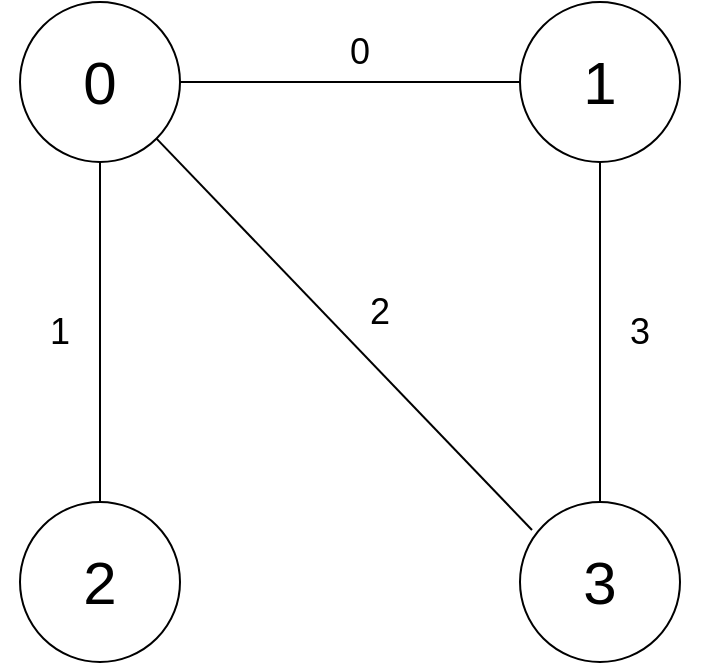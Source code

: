 <mxfile>
    <diagram name="Página-1" id="xE0TEBMQ5XYxk7yZ9uWg">
        <mxGraphModel dx="1122" dy="787" grid="1" gridSize="10" guides="1" tooltips="1" connect="1" arrows="1" fold="1" page="1" pageScale="1" pageWidth="827" pageHeight="1169" math="0" shadow="0">
            <root>
                <mxCell id="0"/>
                <mxCell id="1" parent="0"/>
                <mxCell id="wbciZnofINHB3VEVdKxA-1" value="&lt;font style=&quot;font-size: 30px;&quot;&gt;0&lt;/font&gt;" style="ellipse;whiteSpace=wrap;html=1;aspect=fixed;" parent="1" vertex="1">
                    <mxGeometry x="220" y="180" width="80" height="80" as="geometry"/>
                </mxCell>
                <mxCell id="wbciZnofINHB3VEVdKxA-2" value="&lt;span style=&quot;font-size: 30px;&quot;&gt;1&lt;/span&gt;" style="ellipse;whiteSpace=wrap;html=1;aspect=fixed;" parent="1" vertex="1">
                    <mxGeometry x="470" y="180" width="80" height="80" as="geometry"/>
                </mxCell>
                <mxCell id="wbciZnofINHB3VEVdKxA-3" value="&lt;font style=&quot;font-size: 30px;&quot;&gt;3&lt;/font&gt;" style="ellipse;whiteSpace=wrap;html=1;aspect=fixed;" parent="1" vertex="1">
                    <mxGeometry x="470" y="430" width="80" height="80" as="geometry"/>
                </mxCell>
                <mxCell id="wbciZnofINHB3VEVdKxA-4" value="&lt;font style=&quot;font-size: 30px;&quot;&gt;2&lt;/font&gt;" style="ellipse;whiteSpace=wrap;html=1;aspect=fixed;" parent="1" vertex="1">
                    <mxGeometry x="220" y="430" width="80" height="80" as="geometry"/>
                </mxCell>
                <mxCell id="wbciZnofINHB3VEVdKxA-5" value="" style="endArrow=none;html=1;rounded=0;exitX=0.5;exitY=0;exitDx=0;exitDy=0;entryX=0.5;entryY=1;entryDx=0;entryDy=0;" parent="1" source="wbciZnofINHB3VEVdKxA-4" target="wbciZnofINHB3VEVdKxA-1" edge="1">
                    <mxGeometry width="50" height="50" relative="1" as="geometry">
                        <mxPoint x="380" y="360" as="sourcePoint"/>
                        <mxPoint x="430" y="310" as="targetPoint"/>
                    </mxGeometry>
                </mxCell>
                <mxCell id="wbciZnofINHB3VEVdKxA-6" value="" style="endArrow=none;html=1;rounded=0;exitX=1;exitY=0.5;exitDx=0;exitDy=0;entryX=0;entryY=0.5;entryDx=0;entryDy=0;" parent="1" source="wbciZnofINHB3VEVdKxA-1" target="wbciZnofINHB3VEVdKxA-2" edge="1">
                    <mxGeometry width="50" height="50" relative="1" as="geometry">
                        <mxPoint x="380" y="360" as="sourcePoint"/>
                        <mxPoint x="430" y="310" as="targetPoint"/>
                    </mxGeometry>
                </mxCell>
                <mxCell id="wbciZnofINHB3VEVdKxA-7" value="" style="endArrow=none;html=1;rounded=0;exitX=0.5;exitY=0;exitDx=0;exitDy=0;entryX=0.5;entryY=1;entryDx=0;entryDy=0;" parent="1" source="wbciZnofINHB3VEVdKxA-3" target="wbciZnofINHB3VEVdKxA-2" edge="1">
                    <mxGeometry width="50" height="50" relative="1" as="geometry">
                        <mxPoint x="380" y="360" as="sourcePoint"/>
                        <mxPoint x="430" y="310" as="targetPoint"/>
                    </mxGeometry>
                </mxCell>
                <mxCell id="wbciZnofINHB3VEVdKxA-8" value="" style="endArrow=none;html=1;rounded=0;exitX=0.075;exitY=0.175;exitDx=0;exitDy=0;exitPerimeter=0;entryX=1;entryY=1;entryDx=0;entryDy=0;" parent="1" source="wbciZnofINHB3VEVdKxA-3" target="wbciZnofINHB3VEVdKxA-1" edge="1">
                    <mxGeometry width="50" height="50" relative="1" as="geometry">
                        <mxPoint x="380" y="360" as="sourcePoint"/>
                        <mxPoint x="430" y="310" as="targetPoint"/>
                    </mxGeometry>
                </mxCell>
                <mxCell id="wbciZnofINHB3VEVdKxA-9" value="&lt;font style=&quot;font-size: 18px;&quot;&gt;0&lt;/font&gt;" style="text;html=1;align=center;verticalAlign=middle;whiteSpace=wrap;rounded=0;" parent="1" vertex="1">
                    <mxGeometry x="360" y="190" width="60" height="30" as="geometry"/>
                </mxCell>
                <mxCell id="wbciZnofINHB3VEVdKxA-10" value="&lt;font style=&quot;font-size: 18px;&quot;&gt;1&lt;/font&gt;" style="text;html=1;align=center;verticalAlign=middle;whiteSpace=wrap;rounded=0;" parent="1" vertex="1">
                    <mxGeometry x="210" y="330" width="60" height="30" as="geometry"/>
                </mxCell>
                <mxCell id="wbciZnofINHB3VEVdKxA-11" value="&lt;font style=&quot;font-size: 18px;&quot;&gt;2&lt;/font&gt;" style="text;html=1;align=center;verticalAlign=middle;whiteSpace=wrap;rounded=0;" parent="1" vertex="1">
                    <mxGeometry x="370" y="320" width="60" height="30" as="geometry"/>
                </mxCell>
                <mxCell id="wbciZnofINHB3VEVdKxA-12" value="&lt;font style=&quot;font-size: 18px;&quot;&gt;3&lt;/font&gt;" style="text;html=1;align=center;verticalAlign=middle;whiteSpace=wrap;rounded=0;" parent="1" vertex="1">
                    <mxGeometry x="500" y="330" width="60" height="30" as="geometry"/>
                </mxCell>
            </root>
        </mxGraphModel>
    </diagram>
</mxfile>